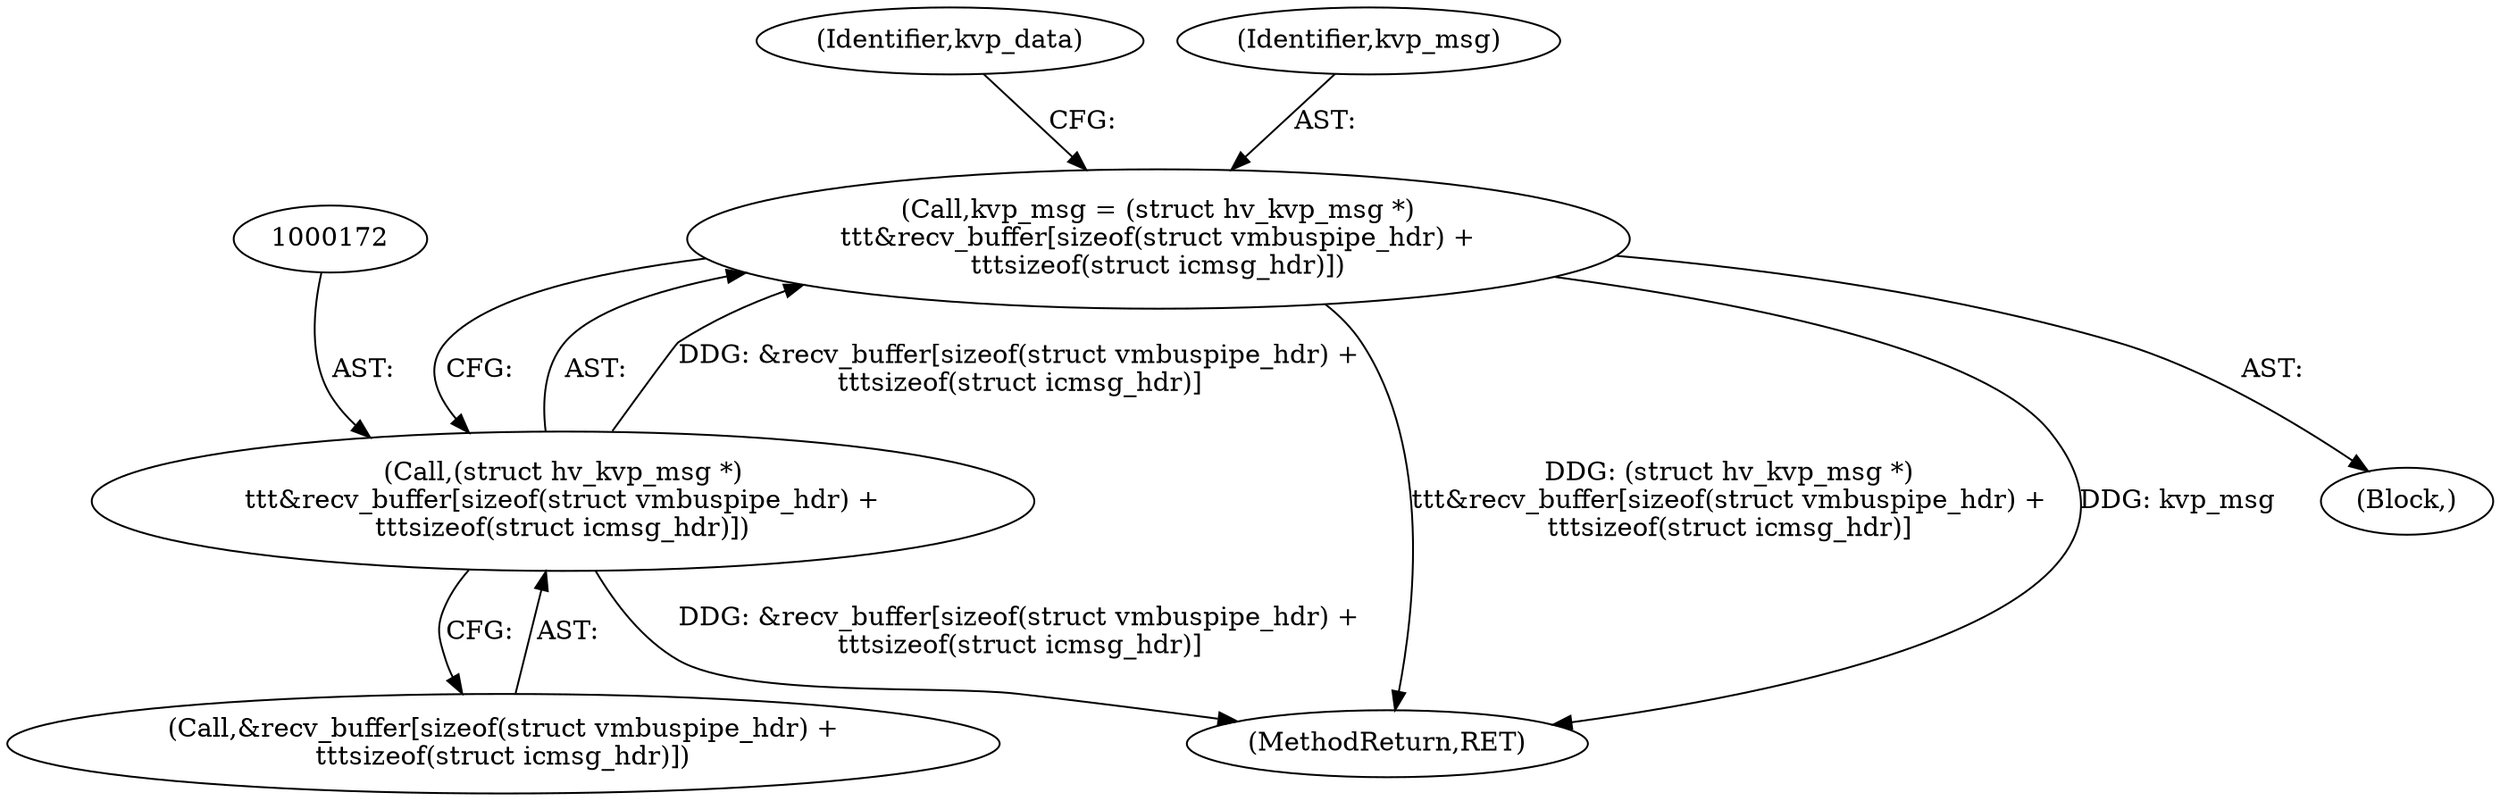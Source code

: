 digraph "0_linux_0720a06a7518c9d0c0125bd5d1f3b6264c55c3dd@pointer" {
"1000169" [label="(Call,kvp_msg = (struct hv_kvp_msg *)\n\t\t\t&recv_buffer[sizeof(struct vmbuspipe_hdr) +\n\t\t\tsizeof(struct icmsg_hdr)])"];
"1000171" [label="(Call,(struct hv_kvp_msg *)\n\t\t\t&recv_buffer[sizeof(struct vmbuspipe_hdr) +\n\t\t\tsizeof(struct icmsg_hdr)])"];
"1000274" [label="(MethodReturn,RET)"];
"1000114" [label="(Block,)"];
"1000171" [label="(Call,(struct hv_kvp_msg *)\n\t\t\t&recv_buffer[sizeof(struct vmbuspipe_hdr) +\n\t\t\tsizeof(struct icmsg_hdr)])"];
"1000182" [label="(Identifier,kvp_data)"];
"1000169" [label="(Call,kvp_msg = (struct hv_kvp_msg *)\n\t\t\t&recv_buffer[sizeof(struct vmbuspipe_hdr) +\n\t\t\tsizeof(struct icmsg_hdr)])"];
"1000173" [label="(Call,&recv_buffer[sizeof(struct vmbuspipe_hdr) +\n\t\t\tsizeof(struct icmsg_hdr)])"];
"1000170" [label="(Identifier,kvp_msg)"];
"1000169" -> "1000114"  [label="AST: "];
"1000169" -> "1000171"  [label="CFG: "];
"1000170" -> "1000169"  [label="AST: "];
"1000171" -> "1000169"  [label="AST: "];
"1000182" -> "1000169"  [label="CFG: "];
"1000169" -> "1000274"  [label="DDG: (struct hv_kvp_msg *)\n\t\t\t&recv_buffer[sizeof(struct vmbuspipe_hdr) +\n\t\t\tsizeof(struct icmsg_hdr)]"];
"1000169" -> "1000274"  [label="DDG: kvp_msg"];
"1000171" -> "1000169"  [label="DDG: &recv_buffer[sizeof(struct vmbuspipe_hdr) +\n\t\t\tsizeof(struct icmsg_hdr)]"];
"1000171" -> "1000173"  [label="CFG: "];
"1000172" -> "1000171"  [label="AST: "];
"1000173" -> "1000171"  [label="AST: "];
"1000171" -> "1000274"  [label="DDG: &recv_buffer[sizeof(struct vmbuspipe_hdr) +\n\t\t\tsizeof(struct icmsg_hdr)]"];
}
